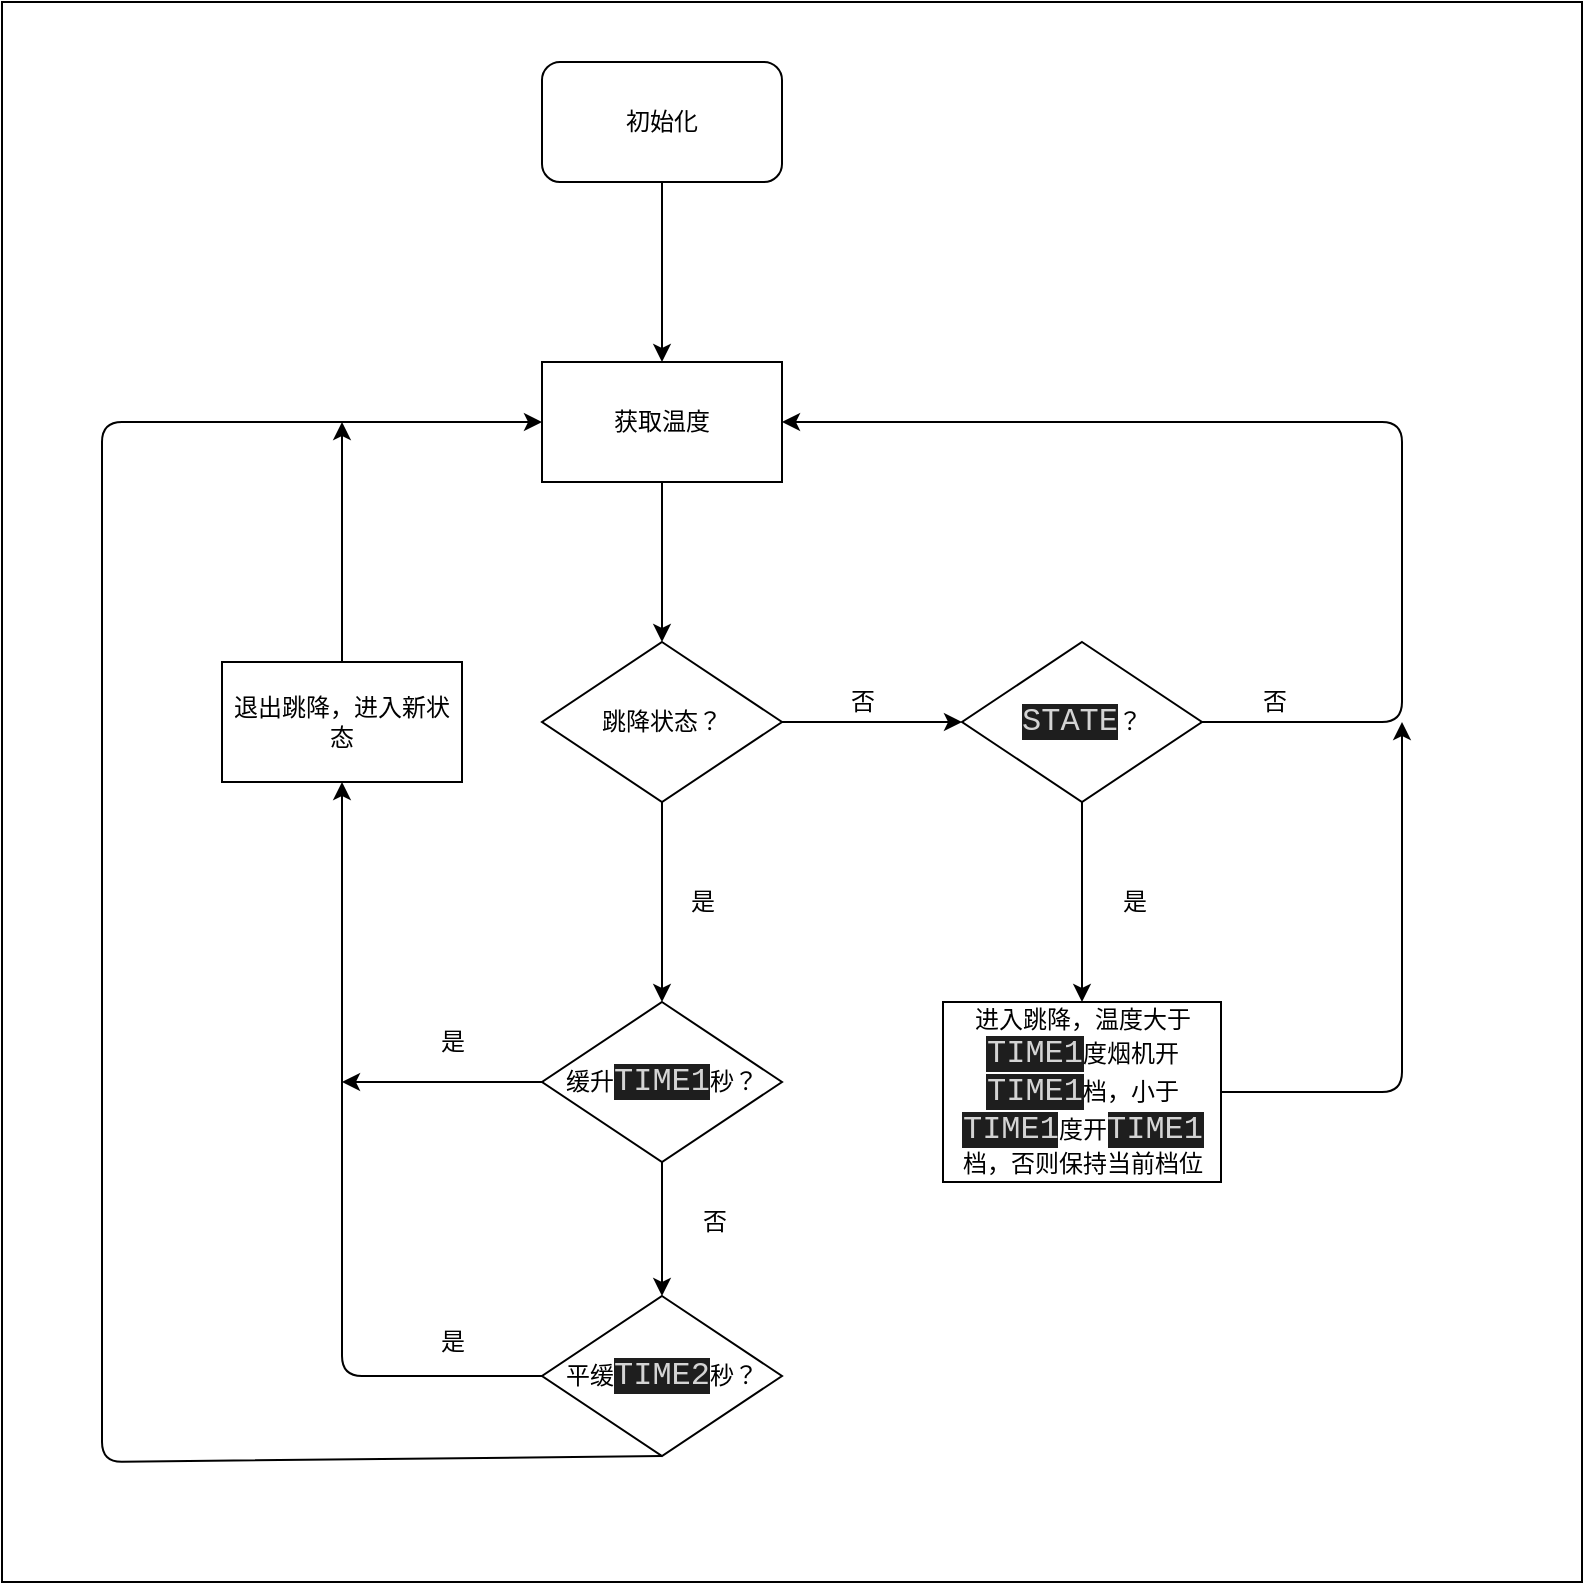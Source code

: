 <mxfile>
    <diagram id="oLkG4HMUFFeIeyW4aU7o" name="第 1 页">
        <mxGraphModel dx="1824" dy="1150" grid="1" gridSize="10" guides="1" tooltips="1" connect="1" arrows="1" fold="1" page="1" pageScale="1" pageWidth="827" pageHeight="1169" background="none" math="0" shadow="0">
            <root>
                <mxCell id="0"/>
                <mxCell id="1" parent="0"/>
                <mxCell id="259" value="" style="rounded=0;whiteSpace=wrap;html=1;" parent="1" vertex="1">
                    <mxGeometry x="19" y="100" width="790" height="790" as="geometry"/>
                </mxCell>
                <mxCell id="251" style="edgeStyle=none;html=1;exitX=0.5;exitY=1;exitDx=0;exitDy=0;" parent="1" source="220" target="221" edge="1">
                    <mxGeometry relative="1" as="geometry"/>
                </mxCell>
                <mxCell id="220" value="初始化" style="rounded=1;whiteSpace=wrap;html=1;" parent="1" vertex="1">
                    <mxGeometry x="289" y="130" width="120" height="60" as="geometry"/>
                </mxCell>
                <mxCell id="233" style="edgeStyle=none;html=1;exitX=0.5;exitY=1;exitDx=0;exitDy=0;" parent="1" source="221" target="225" edge="1">
                    <mxGeometry relative="1" as="geometry"/>
                </mxCell>
                <mxCell id="221" value="获取温度" style="rounded=0;whiteSpace=wrap;html=1;" parent="1" vertex="1">
                    <mxGeometry x="289" y="280" width="120" height="60" as="geometry"/>
                </mxCell>
                <mxCell id="235" style="edgeStyle=none;html=1;exitX=1;exitY=0.5;exitDx=0;exitDy=0;entryX=1;entryY=0.5;entryDx=0;entryDy=0;" parent="1" source="222" target="221" edge="1">
                    <mxGeometry relative="1" as="geometry">
                        <Array as="points">
                            <mxPoint x="719" y="460"/>
                            <mxPoint x="719" y="310"/>
                        </Array>
                    </mxGeometry>
                </mxCell>
                <mxCell id="249" style="edgeStyle=none;html=1;exitX=0.5;exitY=1;exitDx=0;exitDy=0;entryX=0.5;entryY=0;entryDx=0;entryDy=0;" parent="1" source="222" target="224" edge="1">
                    <mxGeometry relative="1" as="geometry">
                        <mxPoint x="559" y="540" as="targetPoint"/>
                    </mxGeometry>
                </mxCell>
                <mxCell id="222" value="&lt;span style=&quot;background-color: rgb(30 , 30 , 30) ; color: rgb(212 , 212 , 212) ; font-family: &amp;#34;consolas&amp;#34; , &amp;#34;courier new&amp;#34; , monospace ; font-size: 16px&quot;&gt;STATE&lt;/span&gt;？" style="rhombus;whiteSpace=wrap;html=1;" parent="1" vertex="1">
                    <mxGeometry x="499" y="420" width="120" height="80" as="geometry"/>
                </mxCell>
                <mxCell id="250" style="edgeStyle=none;html=1;exitX=1;exitY=0.5;exitDx=0;exitDy=0;" parent="1" source="224" edge="1">
                    <mxGeometry relative="1" as="geometry">
                        <mxPoint x="719" y="460" as="targetPoint"/>
                        <Array as="points">
                            <mxPoint x="719" y="645"/>
                        </Array>
                    </mxGeometry>
                </mxCell>
                <mxCell id="224" value="进入跳降，温度大于&lt;span style=&quot;background-color: rgb(30 , 30 , 30) ; color: rgb(212 , 212 , 212) ; font-family: &amp;#34;consolas&amp;#34; , &amp;#34;courier new&amp;#34; , monospace ; font-size: 16px&quot;&gt;TIME1&lt;/span&gt;&lt;span&gt;度烟机开&lt;/span&gt;&lt;span style=&quot;background-color: rgb(30 , 30 , 30) ; color: rgb(212 , 212 , 212) ; font-family: &amp;#34;consolas&amp;#34; , &amp;#34;courier new&amp;#34; , monospace ; font-size: 16px&quot;&gt;TIME1&lt;/span&gt;&lt;span&gt;档，小于&lt;/span&gt;&lt;span style=&quot;background-color: rgb(30 , 30 , 30) ; color: rgb(212 , 212 , 212) ; font-family: &amp;#34;consolas&amp;#34; , &amp;#34;courier new&amp;#34; , monospace ; font-size: 16px&quot;&gt;TIME1&lt;/span&gt;&lt;span&gt;度开&lt;/span&gt;&lt;span style=&quot;background-color: rgb(30 , 30 , 30) ; color: rgb(212 , 212 , 212) ; font-family: &amp;#34;consolas&amp;#34; , &amp;#34;courier new&amp;#34; , monospace ; font-size: 16px&quot;&gt;TIME1&lt;/span&gt;&lt;span&gt;档，否则保持当前档位&lt;/span&gt;" style="rounded=0;whiteSpace=wrap;html=1;" parent="1" vertex="1">
                    <mxGeometry x="489.5" y="600" width="139" height="90" as="geometry"/>
                </mxCell>
                <mxCell id="234" style="edgeStyle=none;html=1;exitX=1;exitY=0.5;exitDx=0;exitDy=0;" parent="1" source="225" target="222" edge="1">
                    <mxGeometry relative="1" as="geometry"/>
                </mxCell>
                <mxCell id="237" style="edgeStyle=none;html=1;exitX=0.5;exitY=1;exitDx=0;exitDy=0;" parent="1" source="225" target="226" edge="1">
                    <mxGeometry relative="1" as="geometry"/>
                </mxCell>
                <mxCell id="225" value="跳降状态？" style="rhombus;whiteSpace=wrap;html=1;" parent="1" vertex="1">
                    <mxGeometry x="289" y="420" width="120" height="80" as="geometry"/>
                </mxCell>
                <mxCell id="238" style="edgeStyle=none;html=1;exitX=0.5;exitY=1;exitDx=0;exitDy=0;" parent="1" source="226" target="227" edge="1">
                    <mxGeometry relative="1" as="geometry"/>
                </mxCell>
                <mxCell id="245" style="edgeStyle=none;html=1;exitX=0;exitY=0.5;exitDx=0;exitDy=0;" parent="1" source="226" edge="1">
                    <mxGeometry relative="1" as="geometry">
                        <mxPoint x="189" y="640" as="targetPoint"/>
                    </mxGeometry>
                </mxCell>
                <mxCell id="226" value="缓升&lt;span style=&quot;background-color: rgb(30 , 30 , 30) ; color: rgb(212 , 212 , 212) ; font-family: &amp;#34;consolas&amp;#34; , &amp;#34;courier new&amp;#34; , monospace ; font-size: 16px&quot;&gt;TIME1&lt;/span&gt;&lt;span&gt;秒？&lt;/span&gt;" style="rhombus;whiteSpace=wrap;html=1;" parent="1" vertex="1">
                    <mxGeometry x="289" y="600" width="120" height="80" as="geometry"/>
                </mxCell>
                <mxCell id="227" value="平缓&lt;span style=&quot;background-color: rgb(30 , 30 , 30) ; color: rgb(212 , 212 , 212) ; font-family: &amp;#34;consolas&amp;#34; , &amp;#34;courier new&amp;#34; , monospace ; font-size: 16px&quot;&gt;TIME2&lt;/span&gt;&lt;span&gt;秒？&lt;/span&gt;" style="rhombus;whiteSpace=wrap;html=1;" parent="1" vertex="1">
                    <mxGeometry x="289" y="747" width="120" height="80" as="geometry"/>
                </mxCell>
                <mxCell id="244" style="edgeStyle=none;html=1;exitX=0;exitY=0.5;exitDx=0;exitDy=0;entryX=0.5;entryY=1;entryDx=0;entryDy=0;" parent="1" source="227" target="232" edge="1">
                    <mxGeometry relative="1" as="geometry">
                        <Array as="points">
                            <mxPoint x="189" y="787"/>
                        </Array>
                        <mxPoint x="289" y="1060" as="sourcePoint"/>
                    </mxGeometry>
                </mxCell>
                <mxCell id="243" style="edgeStyle=none;html=1;exitX=0.5;exitY=1;exitDx=0;exitDy=0;entryX=0;entryY=0.5;entryDx=0;entryDy=0;" parent="1" source="227" target="221" edge="1">
                    <mxGeometry relative="1" as="geometry">
                        <Array as="points">
                            <mxPoint x="69" y="830"/>
                            <mxPoint x="69" y="310"/>
                        </Array>
                        <mxPoint x="289" y="1200" as="sourcePoint"/>
                    </mxGeometry>
                </mxCell>
                <mxCell id="248" style="edgeStyle=none;html=1;exitX=0.5;exitY=0;exitDx=0;exitDy=0;" parent="1" source="232" edge="1">
                    <mxGeometry relative="1" as="geometry">
                        <mxPoint x="189" y="310" as="targetPoint"/>
                    </mxGeometry>
                </mxCell>
                <mxCell id="232" value="退出跳降，进入新状态" style="rounded=0;whiteSpace=wrap;html=1;" parent="1" vertex="1">
                    <mxGeometry x="129" y="430" width="120" height="60" as="geometry"/>
                </mxCell>
                <mxCell id="253" value="否" style="text;html=1;align=center;verticalAlign=middle;resizable=0;points=[];autosize=1;strokeColor=none;fillColor=none;" parent="1" vertex="1">
                    <mxGeometry x="434" y="440" width="30" height="20" as="geometry"/>
                </mxCell>
                <mxCell id="254" value="是" style="text;html=1;align=center;verticalAlign=middle;resizable=0;points=[];autosize=1;strokeColor=none;fillColor=none;" parent="1" vertex="1">
                    <mxGeometry x="354" y="540" width="30" height="20" as="geometry"/>
                </mxCell>
                <mxCell id="255" value="是" style="text;html=1;align=center;verticalAlign=middle;resizable=0;points=[];autosize=1;strokeColor=none;fillColor=none;" parent="1" vertex="1">
                    <mxGeometry x="229" y="610" width="30" height="20" as="geometry"/>
                </mxCell>
                <mxCell id="260" value="是" style="text;html=1;align=center;verticalAlign=middle;resizable=0;points=[];autosize=1;strokeColor=none;fillColor=none;" parent="1" vertex="1">
                    <mxGeometry x="229" y="760" width="30" height="20" as="geometry"/>
                </mxCell>
                <mxCell id="263" value="否" style="text;html=1;align=center;verticalAlign=middle;resizable=0;points=[];autosize=1;strokeColor=none;fillColor=none;" parent="1" vertex="1">
                    <mxGeometry x="360" y="700" width="30" height="20" as="geometry"/>
                </mxCell>
                <mxCell id="264" value="否" style="text;html=1;align=center;verticalAlign=middle;resizable=0;points=[];autosize=1;strokeColor=none;fillColor=none;" parent="1" vertex="1">
                    <mxGeometry x="640" y="440" width="30" height="20" as="geometry"/>
                </mxCell>
                <mxCell id="265" value="是" style="text;html=1;align=center;verticalAlign=middle;resizable=0;points=[];autosize=1;strokeColor=none;fillColor=none;" parent="1" vertex="1">
                    <mxGeometry x="570" y="540" width="30" height="20" as="geometry"/>
                </mxCell>
            </root>
        </mxGraphModel>
    </diagram>
</mxfile>